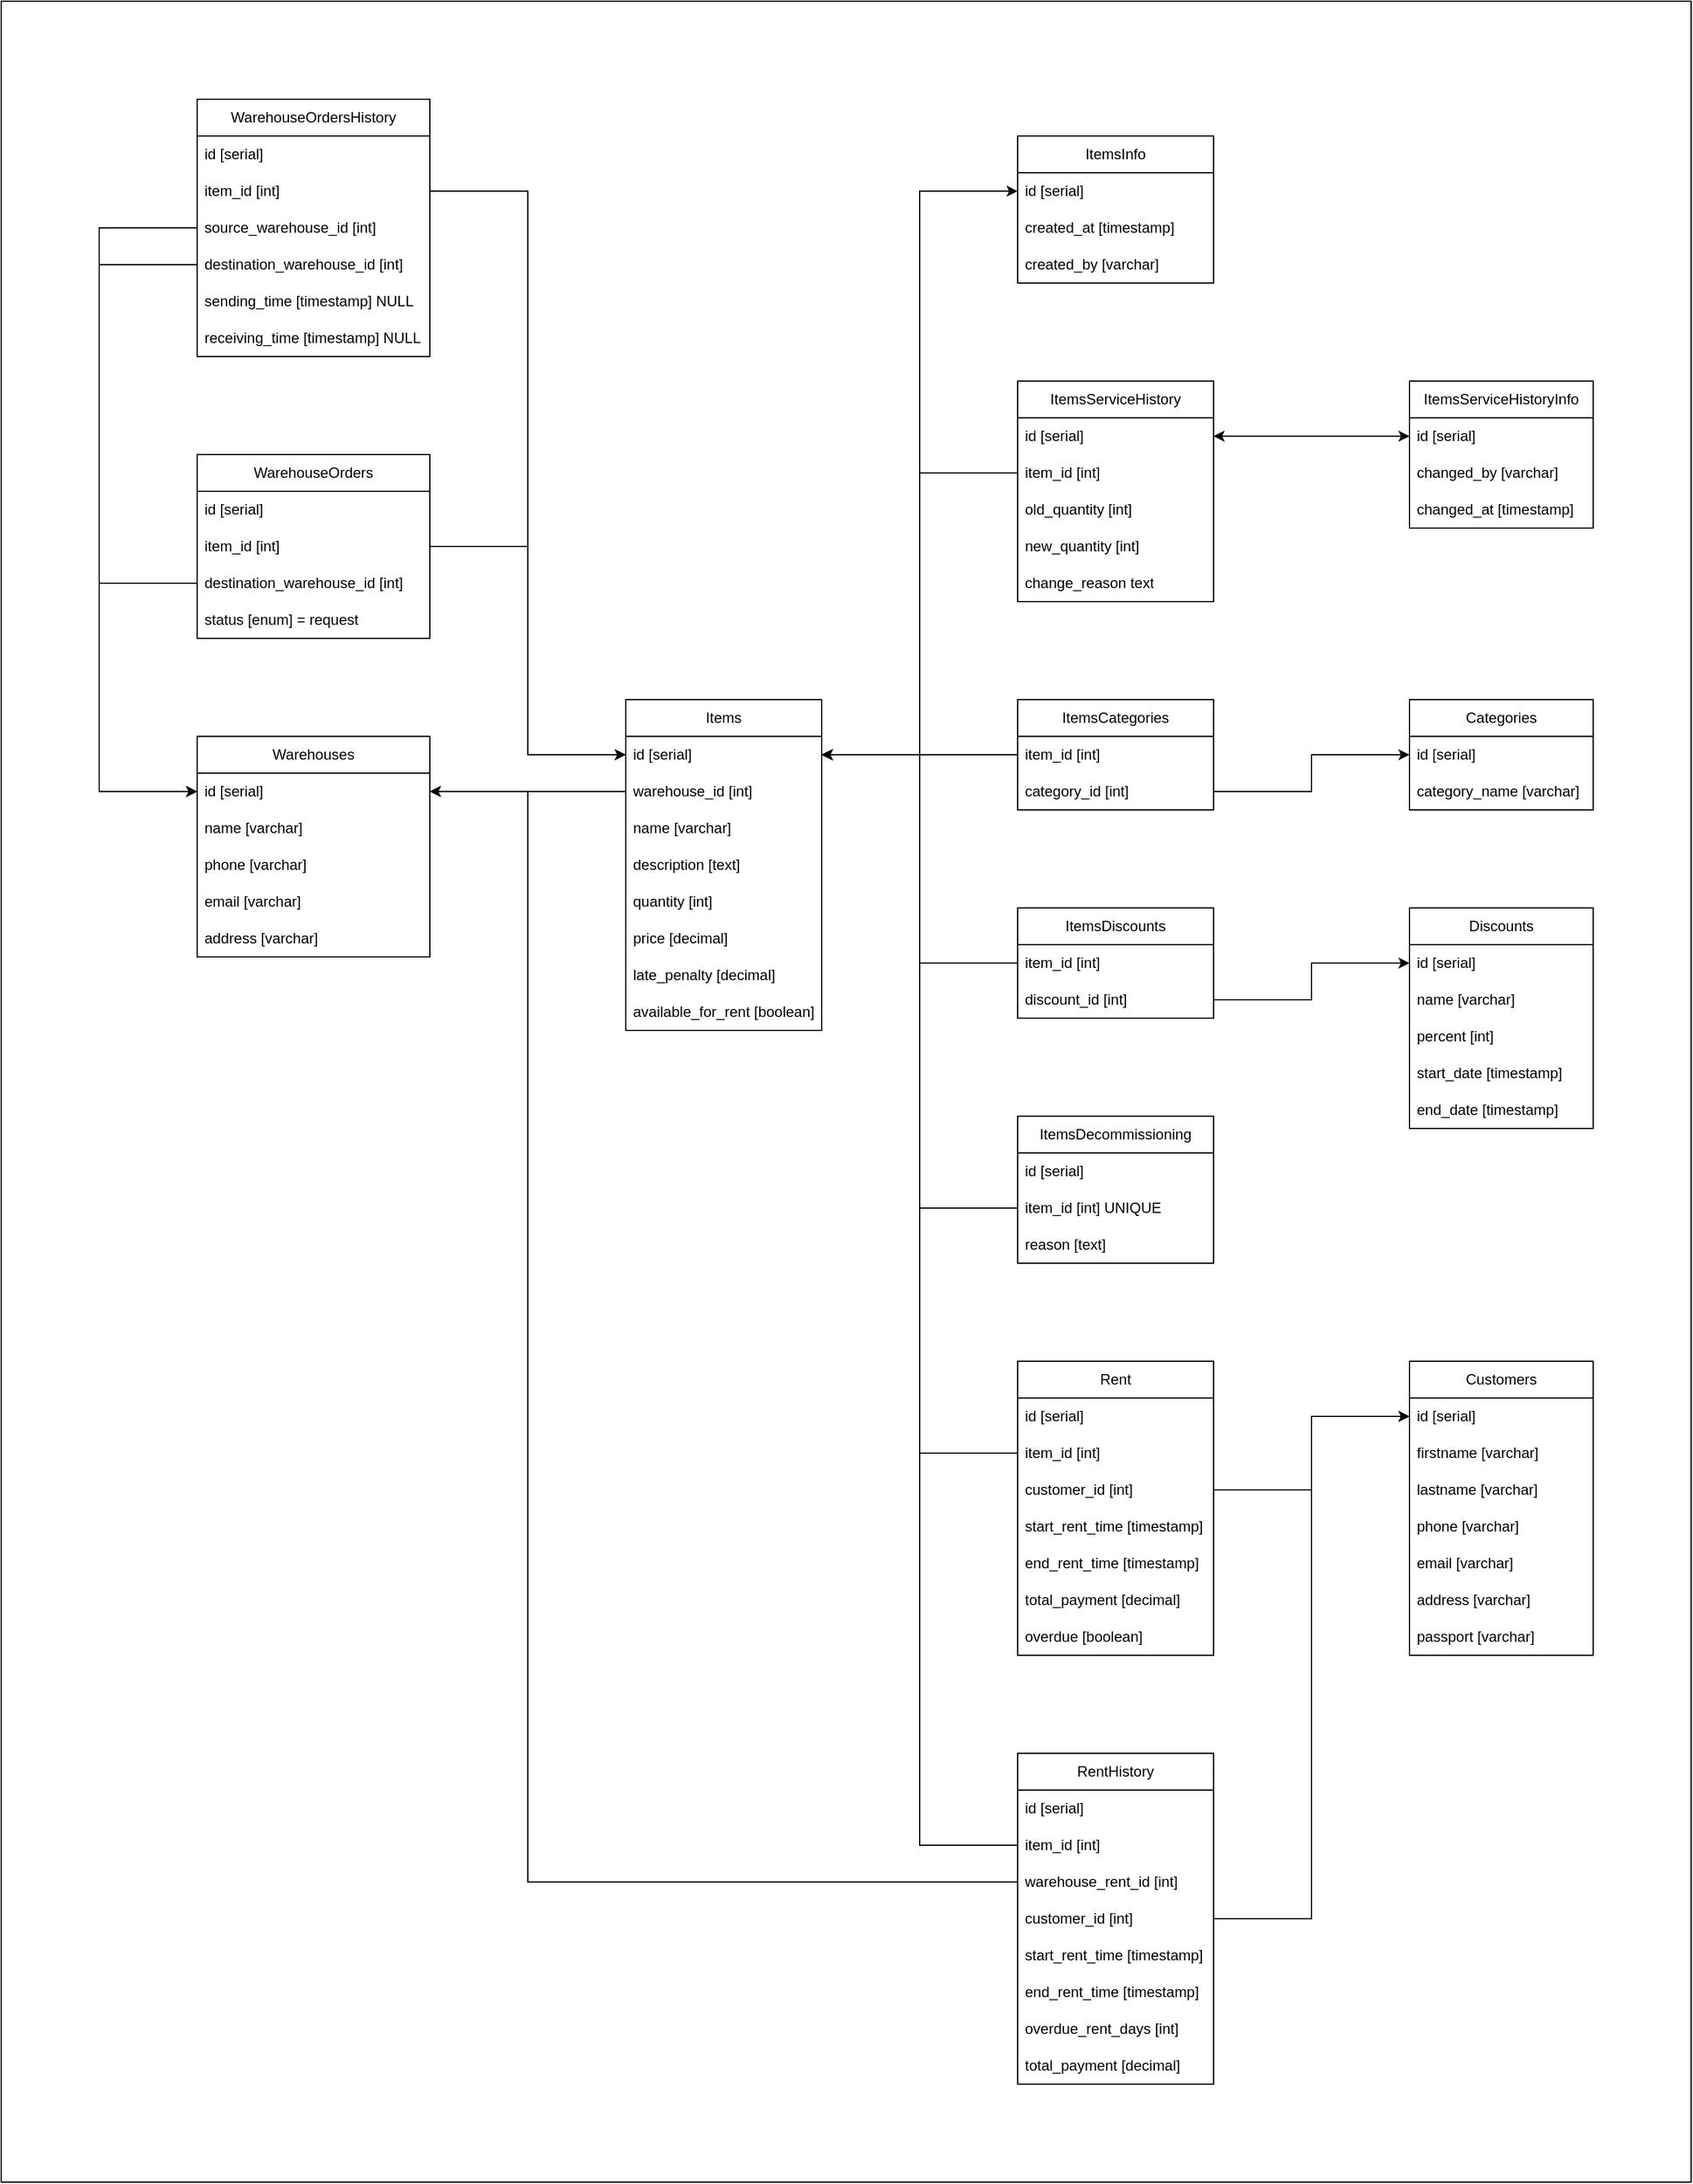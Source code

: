 <mxfile version="24.7.17">
  <diagram name="Страница — 1" id="4j5skGVOsrsPlxVMQiAT">
    <mxGraphModel dx="1783" dy="2851" grid="1" gridSize="10" guides="1" tooltips="1" connect="1" arrows="1" fold="1" page="1" pageScale="1" pageWidth="827" pageHeight="1169" math="0" shadow="0">
      <root>
        <mxCell id="0" />
        <mxCell id="1" parent="0" />
        <mxCell id="xTbCGkDFSXypvoG6kdAG-1" value="" style="rounded=0;whiteSpace=wrap;html=1;fillColor=default;" vertex="1" parent="1">
          <mxGeometry x="-380" y="-1880" width="1380" height="1780" as="geometry" />
        </mxCell>
        <mxCell id="xTbCGkDFSXypvoG6kdAG-2" value="Warehouses" style="swimlane;fontStyle=0;childLayout=stackLayout;horizontal=1;startSize=30;horizontalStack=0;resizeParent=1;resizeParentMax=0;resizeLast=0;collapsible=1;marginBottom=0;whiteSpace=wrap;html=1;" vertex="1" parent="1">
          <mxGeometry x="-220" y="-1280" width="190" height="180" as="geometry" />
        </mxCell>
        <mxCell id="xTbCGkDFSXypvoG6kdAG-3" value="id [serial]" style="text;strokeColor=none;fillColor=none;align=left;verticalAlign=middle;spacingLeft=4;spacingRight=4;overflow=hidden;points=[[0,0.5],[1,0.5]];portConstraint=eastwest;rotatable=0;whiteSpace=wrap;html=1;" vertex="1" parent="xTbCGkDFSXypvoG6kdAG-2">
          <mxGeometry y="30" width="190" height="30" as="geometry" />
        </mxCell>
        <mxCell id="xTbCGkDFSXypvoG6kdAG-4" value="name [varchar]" style="text;strokeColor=none;fillColor=none;align=left;verticalAlign=middle;spacingLeft=4;spacingRight=4;overflow=hidden;points=[[0,0.5],[1,0.5]];portConstraint=eastwest;rotatable=0;whiteSpace=wrap;html=1;" vertex="1" parent="xTbCGkDFSXypvoG6kdAG-2">
          <mxGeometry y="60" width="190" height="30" as="geometry" />
        </mxCell>
        <mxCell id="xTbCGkDFSXypvoG6kdAG-5" value="phone [varchar]" style="text;strokeColor=none;fillColor=none;align=left;verticalAlign=middle;spacingLeft=4;spacingRight=4;overflow=hidden;points=[[0,0.5],[1,0.5]];portConstraint=eastwest;rotatable=0;whiteSpace=wrap;html=1;" vertex="1" parent="xTbCGkDFSXypvoG6kdAG-2">
          <mxGeometry y="90" width="190" height="30" as="geometry" />
        </mxCell>
        <mxCell id="xTbCGkDFSXypvoG6kdAG-6" value="email [varchar]" style="text;strokeColor=none;fillColor=none;align=left;verticalAlign=middle;spacingLeft=4;spacingRight=4;overflow=hidden;points=[[0,0.5],[1,0.5]];portConstraint=eastwest;rotatable=0;whiteSpace=wrap;html=1;" vertex="1" parent="xTbCGkDFSXypvoG6kdAG-2">
          <mxGeometry y="120" width="190" height="30" as="geometry" />
        </mxCell>
        <mxCell id="xTbCGkDFSXypvoG6kdAG-7" value="address [varchar]" style="text;strokeColor=none;fillColor=none;align=left;verticalAlign=middle;spacingLeft=4;spacingRight=4;overflow=hidden;points=[[0,0.5],[1,0.5]];portConstraint=eastwest;rotatable=0;whiteSpace=wrap;html=1;" vertex="1" parent="xTbCGkDFSXypvoG6kdAG-2">
          <mxGeometry y="150" width="190" height="30" as="geometry" />
        </mxCell>
        <mxCell id="xTbCGkDFSXypvoG6kdAG-8" value="Items" style="swimlane;fontStyle=0;childLayout=stackLayout;horizontal=1;startSize=30;horizontalStack=0;resizeParent=1;resizeParentMax=0;resizeLast=0;collapsible=1;marginBottom=0;whiteSpace=wrap;html=1;" vertex="1" parent="1">
          <mxGeometry x="130" y="-1310" width="160" height="270" as="geometry" />
        </mxCell>
        <mxCell id="xTbCGkDFSXypvoG6kdAG-9" value="id [serial]" style="text;strokeColor=none;fillColor=none;align=left;verticalAlign=middle;spacingLeft=4;spacingRight=4;overflow=hidden;points=[[0,0.5],[1,0.5]];portConstraint=eastwest;rotatable=0;whiteSpace=wrap;html=1;" vertex="1" parent="xTbCGkDFSXypvoG6kdAG-8">
          <mxGeometry y="30" width="160" height="30" as="geometry" />
        </mxCell>
        <mxCell id="xTbCGkDFSXypvoG6kdAG-10" value="warehouse_id [int]" style="text;strokeColor=none;fillColor=none;align=left;verticalAlign=middle;spacingLeft=4;spacingRight=4;overflow=hidden;points=[[0,0.5],[1,0.5]];portConstraint=eastwest;rotatable=0;whiteSpace=wrap;html=1;" vertex="1" parent="xTbCGkDFSXypvoG6kdAG-8">
          <mxGeometry y="60" width="160" height="30" as="geometry" />
        </mxCell>
        <mxCell id="xTbCGkDFSXypvoG6kdAG-11" value="name [varchar]" style="text;strokeColor=none;fillColor=none;align=left;verticalAlign=middle;spacingLeft=4;spacingRight=4;overflow=hidden;points=[[0,0.5],[1,0.5]];portConstraint=eastwest;rotatable=0;whiteSpace=wrap;html=1;" vertex="1" parent="xTbCGkDFSXypvoG6kdAG-8">
          <mxGeometry y="90" width="160" height="30" as="geometry" />
        </mxCell>
        <mxCell id="xTbCGkDFSXypvoG6kdAG-12" value="description [text]" style="text;strokeColor=none;fillColor=none;align=left;verticalAlign=middle;spacingLeft=4;spacingRight=4;overflow=hidden;points=[[0,0.5],[1,0.5]];portConstraint=eastwest;rotatable=0;whiteSpace=wrap;html=1;" vertex="1" parent="xTbCGkDFSXypvoG6kdAG-8">
          <mxGeometry y="120" width="160" height="30" as="geometry" />
        </mxCell>
        <mxCell id="xTbCGkDFSXypvoG6kdAG-13" value="quantity [int]" style="text;strokeColor=none;fillColor=none;align=left;verticalAlign=middle;spacingLeft=4;spacingRight=4;overflow=hidden;points=[[0,0.5],[1,0.5]];portConstraint=eastwest;rotatable=0;whiteSpace=wrap;html=1;" vertex="1" parent="xTbCGkDFSXypvoG6kdAG-8">
          <mxGeometry y="150" width="160" height="30" as="geometry" />
        </mxCell>
        <mxCell id="xTbCGkDFSXypvoG6kdAG-14" value="price [decimal]" style="text;strokeColor=none;fillColor=none;align=left;verticalAlign=middle;spacingLeft=4;spacingRight=4;overflow=hidden;points=[[0,0.5],[1,0.5]];portConstraint=eastwest;rotatable=0;whiteSpace=wrap;html=1;" vertex="1" parent="xTbCGkDFSXypvoG6kdAG-8">
          <mxGeometry y="180" width="160" height="30" as="geometry" />
        </mxCell>
        <mxCell id="xTbCGkDFSXypvoG6kdAG-15" value="late_penalty [decimal]" style="text;strokeColor=none;fillColor=none;align=left;verticalAlign=middle;spacingLeft=4;spacingRight=4;overflow=hidden;points=[[0,0.5],[1,0.5]];portConstraint=eastwest;rotatable=0;whiteSpace=wrap;html=1;" vertex="1" parent="xTbCGkDFSXypvoG6kdAG-8">
          <mxGeometry y="210" width="160" height="30" as="geometry" />
        </mxCell>
        <mxCell id="xTbCGkDFSXypvoG6kdAG-16" value="available_for_rent [boolean]" style="text;strokeColor=none;fillColor=none;align=left;verticalAlign=middle;spacingLeft=4;spacingRight=4;overflow=hidden;points=[[0,0.5],[1,0.5]];portConstraint=eastwest;rotatable=0;whiteSpace=wrap;html=1;" vertex="1" parent="xTbCGkDFSXypvoG6kdAG-8">
          <mxGeometry y="240" width="160" height="30" as="geometry" />
        </mxCell>
        <mxCell id="xTbCGkDFSXypvoG6kdAG-17" value="" style="endArrow=classic;html=1;rounded=0;exitX=0;exitY=0.5;exitDx=0;exitDy=0;entryX=1;entryY=0.5;entryDx=0;entryDy=0;" edge="1" parent="1" source="xTbCGkDFSXypvoG6kdAG-10" target="xTbCGkDFSXypvoG6kdAG-3">
          <mxGeometry width="50" height="50" relative="1" as="geometry">
            <mxPoint y="-1210" as="sourcePoint" />
            <mxPoint x="50" y="-1260" as="targetPoint" />
          </mxGeometry>
        </mxCell>
        <mxCell id="xTbCGkDFSXypvoG6kdAG-18" value="WarehouseOrders" style="swimlane;fontStyle=0;childLayout=stackLayout;horizontal=1;startSize=30;horizontalStack=0;resizeParent=1;resizeParentMax=0;resizeLast=0;collapsible=1;marginBottom=0;whiteSpace=wrap;html=1;" vertex="1" parent="1">
          <mxGeometry x="-220" y="-1510" width="190" height="150" as="geometry" />
        </mxCell>
        <mxCell id="xTbCGkDFSXypvoG6kdAG-19" value="id [serial]" style="text;strokeColor=none;fillColor=none;align=left;verticalAlign=middle;spacingLeft=4;spacingRight=4;overflow=hidden;points=[[0,0.5],[1,0.5]];portConstraint=eastwest;rotatable=0;whiteSpace=wrap;html=1;" vertex="1" parent="xTbCGkDFSXypvoG6kdAG-18">
          <mxGeometry y="30" width="190" height="30" as="geometry" />
        </mxCell>
        <mxCell id="xTbCGkDFSXypvoG6kdAG-20" value="item_id [int]" style="text;strokeColor=none;fillColor=none;align=left;verticalAlign=middle;spacingLeft=4;spacingRight=4;overflow=hidden;points=[[0,0.5],[1,0.5]];portConstraint=eastwest;rotatable=0;whiteSpace=wrap;html=1;" vertex="1" parent="xTbCGkDFSXypvoG6kdAG-18">
          <mxGeometry y="60" width="190" height="30" as="geometry" />
        </mxCell>
        <mxCell id="xTbCGkDFSXypvoG6kdAG-21" value="destination_warehouse_id [int]" style="text;strokeColor=none;fillColor=none;align=left;verticalAlign=middle;spacingLeft=4;spacingRight=4;overflow=hidden;points=[[0,0.5],[1,0.5]];portConstraint=eastwest;rotatable=0;whiteSpace=wrap;html=1;" vertex="1" parent="xTbCGkDFSXypvoG6kdAG-18">
          <mxGeometry y="90" width="190" height="30" as="geometry" />
        </mxCell>
        <mxCell id="xTbCGkDFSXypvoG6kdAG-22" value="status [enum] = request" style="text;strokeColor=none;fillColor=none;align=left;verticalAlign=middle;spacingLeft=4;spacingRight=4;overflow=hidden;points=[[0,0.5],[1,0.5]];portConstraint=eastwest;rotatable=0;whiteSpace=wrap;html=1;" vertex="1" parent="xTbCGkDFSXypvoG6kdAG-18">
          <mxGeometry y="120" width="190" height="30" as="geometry" />
        </mxCell>
        <mxCell id="xTbCGkDFSXypvoG6kdAG-23" value="WarehouseOrdersHistory" style="swimlane;fontStyle=0;childLayout=stackLayout;horizontal=1;startSize=30;horizontalStack=0;resizeParent=1;resizeParentMax=0;resizeLast=0;collapsible=1;marginBottom=0;whiteSpace=wrap;html=1;" vertex="1" parent="1">
          <mxGeometry x="-220" y="-1800" width="190" height="210" as="geometry" />
        </mxCell>
        <mxCell id="xTbCGkDFSXypvoG6kdAG-24" value="id [serial]" style="text;strokeColor=none;fillColor=none;align=left;verticalAlign=middle;spacingLeft=4;spacingRight=4;overflow=hidden;points=[[0,0.5],[1,0.5]];portConstraint=eastwest;rotatable=0;whiteSpace=wrap;html=1;" vertex="1" parent="xTbCGkDFSXypvoG6kdAG-23">
          <mxGeometry y="30" width="190" height="30" as="geometry" />
        </mxCell>
        <mxCell id="xTbCGkDFSXypvoG6kdAG-25" value="item_id [int]" style="text;strokeColor=none;fillColor=none;align=left;verticalAlign=middle;spacingLeft=4;spacingRight=4;overflow=hidden;points=[[0,0.5],[1,0.5]];portConstraint=eastwest;rotatable=0;whiteSpace=wrap;html=1;" vertex="1" parent="xTbCGkDFSXypvoG6kdAG-23">
          <mxGeometry y="60" width="190" height="30" as="geometry" />
        </mxCell>
        <mxCell id="xTbCGkDFSXypvoG6kdAG-26" value="source_warehouse_id [int]" style="text;strokeColor=none;fillColor=none;align=left;verticalAlign=middle;spacingLeft=4;spacingRight=4;overflow=hidden;points=[[0,0.5],[1,0.5]];portConstraint=eastwest;rotatable=0;whiteSpace=wrap;html=1;" vertex="1" parent="xTbCGkDFSXypvoG6kdAG-23">
          <mxGeometry y="90" width="190" height="30" as="geometry" />
        </mxCell>
        <mxCell id="xTbCGkDFSXypvoG6kdAG-27" value="destination_warehouse_id [int]" style="text;strokeColor=none;fillColor=none;align=left;verticalAlign=middle;spacingLeft=4;spacingRight=4;overflow=hidden;points=[[0,0.5],[1,0.5]];portConstraint=eastwest;rotatable=0;whiteSpace=wrap;html=1;" vertex="1" parent="xTbCGkDFSXypvoG6kdAG-23">
          <mxGeometry y="120" width="190" height="30" as="geometry" />
        </mxCell>
        <mxCell id="xTbCGkDFSXypvoG6kdAG-28" value="sending_time [timestamp] NULL" style="text;strokeColor=none;fillColor=none;align=left;verticalAlign=middle;spacingLeft=4;spacingRight=4;overflow=hidden;points=[[0,0.5],[1,0.5]];portConstraint=eastwest;rotatable=0;whiteSpace=wrap;html=1;" vertex="1" parent="xTbCGkDFSXypvoG6kdAG-23">
          <mxGeometry y="150" width="190" height="30" as="geometry" />
        </mxCell>
        <mxCell id="xTbCGkDFSXypvoG6kdAG-29" value="receiving_time [timestamp] NULL" style="text;strokeColor=none;fillColor=none;align=left;verticalAlign=middle;spacingLeft=4;spacingRight=4;overflow=hidden;points=[[0,0.5],[1,0.5]];portConstraint=eastwest;rotatable=0;whiteSpace=wrap;html=1;" vertex="1" parent="xTbCGkDFSXypvoG6kdAG-23">
          <mxGeometry y="180" width="190" height="30" as="geometry" />
        </mxCell>
        <mxCell id="xTbCGkDFSXypvoG6kdAG-30" value="" style="endArrow=classic;html=1;rounded=0;exitX=0;exitY=0.5;exitDx=0;exitDy=0;entryX=0;entryY=0.5;entryDx=0;entryDy=0;" edge="1" parent="1" source="xTbCGkDFSXypvoG6kdAG-21" target="xTbCGkDFSXypvoG6kdAG-3">
          <mxGeometry width="50" height="50" relative="1" as="geometry">
            <mxPoint x="-330" y="-1350" as="sourcePoint" />
            <mxPoint x="-280" y="-1400" as="targetPoint" />
            <Array as="points">
              <mxPoint x="-300" y="-1405" />
              <mxPoint x="-300" y="-1235" />
            </Array>
          </mxGeometry>
        </mxCell>
        <mxCell id="xTbCGkDFSXypvoG6kdAG-31" value="" style="endArrow=classic;html=1;rounded=0;exitX=0;exitY=0.5;exitDx=0;exitDy=0;entryX=0;entryY=0.5;entryDx=0;entryDy=0;" edge="1" parent="1" source="xTbCGkDFSXypvoG6kdAG-26" target="xTbCGkDFSXypvoG6kdAG-3">
          <mxGeometry width="50" height="50" relative="1" as="geometry">
            <mxPoint x="-390" y="-1550" as="sourcePoint" />
            <mxPoint x="-340" y="-1600" as="targetPoint" />
            <Array as="points">
              <mxPoint x="-300" y="-1695" />
              <mxPoint x="-300" y="-1235" />
            </Array>
          </mxGeometry>
        </mxCell>
        <mxCell id="xTbCGkDFSXypvoG6kdAG-32" value="" style="endArrow=classic;html=1;rounded=0;exitX=0;exitY=0.5;exitDx=0;exitDy=0;entryX=0;entryY=0.5;entryDx=0;entryDy=0;" edge="1" parent="1" source="xTbCGkDFSXypvoG6kdAG-27" target="xTbCGkDFSXypvoG6kdAG-3">
          <mxGeometry width="50" height="50" relative="1" as="geometry">
            <mxPoint x="-350" y="-1510" as="sourcePoint" />
            <mxPoint x="-300" y="-1560" as="targetPoint" />
            <Array as="points">
              <mxPoint x="-300" y="-1665" />
              <mxPoint x="-300" y="-1235" />
            </Array>
          </mxGeometry>
        </mxCell>
        <mxCell id="xTbCGkDFSXypvoG6kdAG-33" value="" style="endArrow=classic;html=1;rounded=0;exitX=1;exitY=0.5;exitDx=0;exitDy=0;entryX=0;entryY=0.5;entryDx=0;entryDy=0;" edge="1" parent="1" source="xTbCGkDFSXypvoG6kdAG-20" target="xTbCGkDFSXypvoG6kdAG-9">
          <mxGeometry width="50" height="50" relative="1" as="geometry">
            <mxPoint x="50" y="-1430" as="sourcePoint" />
            <mxPoint x="100" y="-1480" as="targetPoint" />
            <Array as="points">
              <mxPoint x="50" y="-1435" />
              <mxPoint x="50" y="-1265" />
            </Array>
          </mxGeometry>
        </mxCell>
        <mxCell id="xTbCGkDFSXypvoG6kdAG-34" value="" style="endArrow=classic;html=1;rounded=0;entryX=0;entryY=0.5;entryDx=0;entryDy=0;exitX=1;exitY=0.5;exitDx=0;exitDy=0;" edge="1" parent="1" source="xTbCGkDFSXypvoG6kdAG-25" target="xTbCGkDFSXypvoG6kdAG-9">
          <mxGeometry width="50" height="50" relative="1" as="geometry">
            <mxPoint x="50" y="-1650" as="sourcePoint" />
            <mxPoint x="100" y="-1700" as="targetPoint" />
            <Array as="points">
              <mxPoint x="50" y="-1725" />
              <mxPoint x="50" y="-1265" />
            </Array>
          </mxGeometry>
        </mxCell>
        <mxCell id="xTbCGkDFSXypvoG6kdAG-35" value="ItemsInfo" style="swimlane;fontStyle=0;childLayout=stackLayout;horizontal=1;startSize=30;horizontalStack=0;resizeParent=1;resizeParentMax=0;resizeLast=0;collapsible=1;marginBottom=0;whiteSpace=wrap;html=1;" vertex="1" parent="1">
          <mxGeometry x="450" y="-1770" width="160" height="120" as="geometry" />
        </mxCell>
        <mxCell id="xTbCGkDFSXypvoG6kdAG-36" value="id [serial]" style="text;strokeColor=none;fillColor=none;align=left;verticalAlign=middle;spacingLeft=4;spacingRight=4;overflow=hidden;points=[[0,0.5],[1,0.5]];portConstraint=eastwest;rotatable=0;whiteSpace=wrap;html=1;" vertex="1" parent="xTbCGkDFSXypvoG6kdAG-35">
          <mxGeometry y="30" width="160" height="30" as="geometry" />
        </mxCell>
        <mxCell id="xTbCGkDFSXypvoG6kdAG-37" value="created_at [timestamp]" style="text;strokeColor=none;fillColor=none;align=left;verticalAlign=middle;spacingLeft=4;spacingRight=4;overflow=hidden;points=[[0,0.5],[1,0.5]];portConstraint=eastwest;rotatable=0;whiteSpace=wrap;html=1;" vertex="1" parent="xTbCGkDFSXypvoG6kdAG-35">
          <mxGeometry y="60" width="160" height="30" as="geometry" />
        </mxCell>
        <mxCell id="xTbCGkDFSXypvoG6kdAG-38" value="created_by [varchar]" style="text;strokeColor=none;fillColor=none;align=left;verticalAlign=middle;spacingLeft=4;spacingRight=4;overflow=hidden;points=[[0,0.5],[1,0.5]];portConstraint=eastwest;rotatable=0;whiteSpace=wrap;html=1;" vertex="1" parent="xTbCGkDFSXypvoG6kdAG-35">
          <mxGeometry y="90" width="160" height="30" as="geometry" />
        </mxCell>
        <mxCell id="xTbCGkDFSXypvoG6kdAG-39" value="" style="endArrow=classic;startArrow=classic;html=1;rounded=0;exitX=1;exitY=0.5;exitDx=0;exitDy=0;entryX=0;entryY=0.5;entryDx=0;entryDy=0;" edge="1" parent="1" source="xTbCGkDFSXypvoG6kdAG-9" target="xTbCGkDFSXypvoG6kdAG-36">
          <mxGeometry width="50" height="50" relative="1" as="geometry">
            <mxPoint x="300" y="-1410" as="sourcePoint" />
            <mxPoint x="350" y="-1670" as="targetPoint" />
            <Array as="points">
              <mxPoint x="370" y="-1265" />
              <mxPoint x="370" y="-1725" />
            </Array>
          </mxGeometry>
        </mxCell>
        <mxCell id="xTbCGkDFSXypvoG6kdAG-40" value="ItemsServiceHistory" style="swimlane;fontStyle=0;childLayout=stackLayout;horizontal=1;startSize=30;horizontalStack=0;resizeParent=1;resizeParentMax=0;resizeLast=0;collapsible=1;marginBottom=0;whiteSpace=wrap;html=1;" vertex="1" parent="1">
          <mxGeometry x="450" y="-1570" width="160" height="180" as="geometry" />
        </mxCell>
        <mxCell id="xTbCGkDFSXypvoG6kdAG-41" value="id [serial]" style="text;strokeColor=none;fillColor=none;align=left;verticalAlign=middle;spacingLeft=4;spacingRight=4;overflow=hidden;points=[[0,0.5],[1,0.5]];portConstraint=eastwest;rotatable=0;whiteSpace=wrap;html=1;" vertex="1" parent="xTbCGkDFSXypvoG6kdAG-40">
          <mxGeometry y="30" width="160" height="30" as="geometry" />
        </mxCell>
        <mxCell id="xTbCGkDFSXypvoG6kdAG-42" value="item_id [int]" style="text;strokeColor=none;fillColor=none;align=left;verticalAlign=middle;spacingLeft=4;spacingRight=4;overflow=hidden;points=[[0,0.5],[1,0.5]];portConstraint=eastwest;rotatable=0;whiteSpace=wrap;html=1;" vertex="1" parent="xTbCGkDFSXypvoG6kdAG-40">
          <mxGeometry y="60" width="160" height="30" as="geometry" />
        </mxCell>
        <mxCell id="xTbCGkDFSXypvoG6kdAG-43" value="old_quantity [int]" style="text;strokeColor=none;fillColor=none;align=left;verticalAlign=middle;spacingLeft=4;spacingRight=4;overflow=hidden;points=[[0,0.5],[1,0.5]];portConstraint=eastwest;rotatable=0;whiteSpace=wrap;html=1;" vertex="1" parent="xTbCGkDFSXypvoG6kdAG-40">
          <mxGeometry y="90" width="160" height="30" as="geometry" />
        </mxCell>
        <mxCell id="xTbCGkDFSXypvoG6kdAG-44" value="new&lt;span style=&quot;background-color: initial;&quot;&gt;_quantity [int]&lt;/span&gt;" style="text;strokeColor=none;fillColor=none;align=left;verticalAlign=middle;spacingLeft=4;spacingRight=4;overflow=hidden;points=[[0,0.5],[1,0.5]];portConstraint=eastwest;rotatable=0;whiteSpace=wrap;html=1;" vertex="1" parent="xTbCGkDFSXypvoG6kdAG-40">
          <mxGeometry y="120" width="160" height="30" as="geometry" />
        </mxCell>
        <mxCell id="xTbCGkDFSXypvoG6kdAG-45" value="change_reason text" style="text;strokeColor=none;fillColor=none;align=left;verticalAlign=middle;spacingLeft=4;spacingRight=4;overflow=hidden;points=[[0,0.5],[1,0.5]];portConstraint=eastwest;rotatable=0;whiteSpace=wrap;html=1;" vertex="1" parent="xTbCGkDFSXypvoG6kdAG-40">
          <mxGeometry y="150" width="160" height="30" as="geometry" />
        </mxCell>
        <mxCell id="xTbCGkDFSXypvoG6kdAG-48" value="" style="endArrow=classic;html=1;rounded=0;exitX=0;exitY=0.5;exitDx=0;exitDy=0;entryX=1;entryY=0.5;entryDx=0;entryDy=0;" edge="1" parent="1" source="xTbCGkDFSXypvoG6kdAG-42" target="xTbCGkDFSXypvoG6kdAG-9">
          <mxGeometry width="50" height="50" relative="1" as="geometry">
            <mxPoint x="260" y="-1460" as="sourcePoint" />
            <mxPoint x="310" y="-1510" as="targetPoint" />
            <Array as="points">
              <mxPoint x="370" y="-1495" />
              <mxPoint x="370" y="-1265" />
            </Array>
          </mxGeometry>
        </mxCell>
        <mxCell id="xTbCGkDFSXypvoG6kdAG-49" value="ItemsCategories" style="swimlane;fontStyle=0;childLayout=stackLayout;horizontal=1;startSize=30;horizontalStack=0;resizeParent=1;resizeParentMax=0;resizeLast=0;collapsible=1;marginBottom=0;whiteSpace=wrap;html=1;" vertex="1" parent="1">
          <mxGeometry x="450" y="-1310" width="160" height="90" as="geometry" />
        </mxCell>
        <mxCell id="xTbCGkDFSXypvoG6kdAG-50" value="item_id [int]" style="text;strokeColor=none;fillColor=none;align=left;verticalAlign=middle;spacingLeft=4;spacingRight=4;overflow=hidden;points=[[0,0.5],[1,0.5]];portConstraint=eastwest;rotatable=0;whiteSpace=wrap;html=1;" vertex="1" parent="xTbCGkDFSXypvoG6kdAG-49">
          <mxGeometry y="30" width="160" height="30" as="geometry" />
        </mxCell>
        <mxCell id="xTbCGkDFSXypvoG6kdAG-51" value="category_id [int]" style="text;strokeColor=none;fillColor=none;align=left;verticalAlign=middle;spacingLeft=4;spacingRight=4;overflow=hidden;points=[[0,0.5],[1,0.5]];portConstraint=eastwest;rotatable=0;whiteSpace=wrap;html=1;" vertex="1" parent="xTbCGkDFSXypvoG6kdAG-49">
          <mxGeometry y="60" width="160" height="30" as="geometry" />
        </mxCell>
        <mxCell id="xTbCGkDFSXypvoG6kdAG-52" value="Categories" style="swimlane;fontStyle=0;childLayout=stackLayout;horizontal=1;startSize=30;horizontalStack=0;resizeParent=1;resizeParentMax=0;resizeLast=0;collapsible=1;marginBottom=0;whiteSpace=wrap;html=1;" vertex="1" parent="1">
          <mxGeometry x="770" y="-1310" width="150" height="90" as="geometry" />
        </mxCell>
        <mxCell id="xTbCGkDFSXypvoG6kdAG-53" value="id [serial]" style="text;strokeColor=none;fillColor=none;align=left;verticalAlign=middle;spacingLeft=4;spacingRight=4;overflow=hidden;points=[[0,0.5],[1,0.5]];portConstraint=eastwest;rotatable=0;whiteSpace=wrap;html=1;" vertex="1" parent="xTbCGkDFSXypvoG6kdAG-52">
          <mxGeometry y="30" width="150" height="30" as="geometry" />
        </mxCell>
        <mxCell id="xTbCGkDFSXypvoG6kdAG-54" value="category_name [varchar]" style="text;strokeColor=none;fillColor=none;align=left;verticalAlign=middle;spacingLeft=4;spacingRight=4;overflow=hidden;points=[[0,0.5],[1,0.5]];portConstraint=eastwest;rotatable=0;whiteSpace=wrap;html=1;" vertex="1" parent="xTbCGkDFSXypvoG6kdAG-52">
          <mxGeometry y="60" width="150" height="30" as="geometry" />
        </mxCell>
        <mxCell id="xTbCGkDFSXypvoG6kdAG-55" value="" style="endArrow=classic;html=1;rounded=0;entryX=1;entryY=0.5;entryDx=0;entryDy=0;exitX=0;exitY=0.5;exitDx=0;exitDy=0;" edge="1" parent="1" source="xTbCGkDFSXypvoG6kdAG-50" target="xTbCGkDFSXypvoG6kdAG-9">
          <mxGeometry width="50" height="50" relative="1" as="geometry">
            <mxPoint x="340" y="-1170" as="sourcePoint" />
            <mxPoint x="390" y="-1220" as="targetPoint" />
          </mxGeometry>
        </mxCell>
        <mxCell id="xTbCGkDFSXypvoG6kdAG-56" value="" style="endArrow=classic;html=1;rounded=0;entryX=0;entryY=0.5;entryDx=0;entryDy=0;exitX=1;exitY=0.5;exitDx=0;exitDy=0;" edge="1" parent="1" source="xTbCGkDFSXypvoG6kdAG-51" target="xTbCGkDFSXypvoG6kdAG-53">
          <mxGeometry width="50" height="50" relative="1" as="geometry">
            <mxPoint x="650" y="-1220" as="sourcePoint" />
            <mxPoint x="700" y="-1270" as="targetPoint" />
            <Array as="points">
              <mxPoint x="690" y="-1235" />
              <mxPoint x="690" y="-1265" />
            </Array>
          </mxGeometry>
        </mxCell>
        <mxCell id="xTbCGkDFSXypvoG6kdAG-57" value="ItemsDiscounts" style="swimlane;fontStyle=0;childLayout=stackLayout;horizontal=1;startSize=30;horizontalStack=0;resizeParent=1;resizeParentMax=0;resizeLast=0;collapsible=1;marginBottom=0;whiteSpace=wrap;html=1;" vertex="1" parent="1">
          <mxGeometry x="450" y="-1140" width="160" height="90" as="geometry" />
        </mxCell>
        <mxCell id="xTbCGkDFSXypvoG6kdAG-58" value="item_id [int]" style="text;strokeColor=none;fillColor=none;align=left;verticalAlign=middle;spacingLeft=4;spacingRight=4;overflow=hidden;points=[[0,0.5],[1,0.5]];portConstraint=eastwest;rotatable=0;whiteSpace=wrap;html=1;" vertex="1" parent="xTbCGkDFSXypvoG6kdAG-57">
          <mxGeometry y="30" width="160" height="30" as="geometry" />
        </mxCell>
        <mxCell id="xTbCGkDFSXypvoG6kdAG-59" value="discount_id [int]" style="text;strokeColor=none;fillColor=none;align=left;verticalAlign=middle;spacingLeft=4;spacingRight=4;overflow=hidden;points=[[0,0.5],[1,0.5]];portConstraint=eastwest;rotatable=0;whiteSpace=wrap;html=1;" vertex="1" parent="xTbCGkDFSXypvoG6kdAG-57">
          <mxGeometry y="60" width="160" height="30" as="geometry" />
        </mxCell>
        <mxCell id="xTbCGkDFSXypvoG6kdAG-60" value="" style="endArrow=classic;html=1;rounded=0;entryX=1;entryY=0.5;entryDx=0;entryDy=0;exitX=0;exitY=0.5;exitDx=0;exitDy=0;" edge="1" parent="1" source="xTbCGkDFSXypvoG6kdAG-58" target="xTbCGkDFSXypvoG6kdAG-9">
          <mxGeometry width="50" height="50" relative="1" as="geometry">
            <mxPoint x="380" y="-1170" as="sourcePoint" />
            <mxPoint x="430" y="-1220" as="targetPoint" />
            <Array as="points">
              <mxPoint x="370" y="-1095" />
              <mxPoint x="370" y="-1265" />
            </Array>
          </mxGeometry>
        </mxCell>
        <mxCell id="xTbCGkDFSXypvoG6kdAG-61" value="Discounts" style="swimlane;fontStyle=0;childLayout=stackLayout;horizontal=1;startSize=30;horizontalStack=0;resizeParent=1;resizeParentMax=0;resizeLast=0;collapsible=1;marginBottom=0;whiteSpace=wrap;html=1;" vertex="1" parent="1">
          <mxGeometry x="770" y="-1140" width="150" height="180" as="geometry" />
        </mxCell>
        <mxCell id="xTbCGkDFSXypvoG6kdAG-62" value="id [serial]" style="text;strokeColor=none;fillColor=none;align=left;verticalAlign=middle;spacingLeft=4;spacingRight=4;overflow=hidden;points=[[0,0.5],[1,0.5]];portConstraint=eastwest;rotatable=0;whiteSpace=wrap;html=1;" vertex="1" parent="xTbCGkDFSXypvoG6kdAG-61">
          <mxGeometry y="30" width="150" height="30" as="geometry" />
        </mxCell>
        <mxCell id="xTbCGkDFSXypvoG6kdAG-63" value="name [varchar]" style="text;strokeColor=none;fillColor=none;align=left;verticalAlign=middle;spacingLeft=4;spacingRight=4;overflow=hidden;points=[[0,0.5],[1,0.5]];portConstraint=eastwest;rotatable=0;whiteSpace=wrap;html=1;" vertex="1" parent="xTbCGkDFSXypvoG6kdAG-61">
          <mxGeometry y="60" width="150" height="30" as="geometry" />
        </mxCell>
        <mxCell id="xTbCGkDFSXypvoG6kdAG-64" value="percent [int]" style="text;strokeColor=none;fillColor=none;align=left;verticalAlign=middle;spacingLeft=4;spacingRight=4;overflow=hidden;points=[[0,0.5],[1,0.5]];portConstraint=eastwest;rotatable=0;whiteSpace=wrap;html=1;" vertex="1" parent="xTbCGkDFSXypvoG6kdAG-61">
          <mxGeometry y="90" width="150" height="30" as="geometry" />
        </mxCell>
        <mxCell id="xTbCGkDFSXypvoG6kdAG-65" value="start_date [timestamp]" style="text;strokeColor=none;fillColor=none;align=left;verticalAlign=middle;spacingLeft=4;spacingRight=4;overflow=hidden;points=[[0,0.5],[1,0.5]];portConstraint=eastwest;rotatable=0;whiteSpace=wrap;html=1;" vertex="1" parent="xTbCGkDFSXypvoG6kdAG-61">
          <mxGeometry y="120" width="150" height="30" as="geometry" />
        </mxCell>
        <mxCell id="xTbCGkDFSXypvoG6kdAG-66" value="end_date [timestamp]" style="text;strokeColor=none;fillColor=none;align=left;verticalAlign=middle;spacingLeft=4;spacingRight=4;overflow=hidden;points=[[0,0.5],[1,0.5]];portConstraint=eastwest;rotatable=0;whiteSpace=wrap;html=1;" vertex="1" parent="xTbCGkDFSXypvoG6kdAG-61">
          <mxGeometry y="150" width="150" height="30" as="geometry" />
        </mxCell>
        <mxCell id="xTbCGkDFSXypvoG6kdAG-67" value="&lt;span style=&quot;white-space-collapse: preserve;&quot; data-src-align=&quot;0:23&quot; class=&quot;EzKURWReUAB5oZgtQNkl&quot;&gt;ItemsDecommissioning&lt;/span&gt;" style="swimlane;fontStyle=0;childLayout=stackLayout;horizontal=1;startSize=30;horizontalStack=0;resizeParent=1;resizeParentMax=0;resizeLast=0;collapsible=1;marginBottom=0;whiteSpace=wrap;html=1;" vertex="1" parent="1">
          <mxGeometry x="450" y="-970" width="160" height="120" as="geometry">
            <mxRectangle x="120" y="530" width="160" height="30" as="alternateBounds" />
          </mxGeometry>
        </mxCell>
        <mxCell id="xTbCGkDFSXypvoG6kdAG-68" value="id [serial]" style="text;strokeColor=none;fillColor=none;align=left;verticalAlign=middle;spacingLeft=4;spacingRight=4;overflow=hidden;points=[[0,0.5],[1,0.5]];portConstraint=eastwest;rotatable=0;whiteSpace=wrap;html=1;" vertex="1" parent="xTbCGkDFSXypvoG6kdAG-67">
          <mxGeometry y="30" width="160" height="30" as="geometry" />
        </mxCell>
        <mxCell id="xTbCGkDFSXypvoG6kdAG-69" value="item_id [int] UNIQUE" style="text;strokeColor=none;fillColor=none;align=left;verticalAlign=middle;spacingLeft=4;spacingRight=4;overflow=hidden;points=[[0,0.5],[1,0.5]];portConstraint=eastwest;rotatable=0;whiteSpace=wrap;html=1;" vertex="1" parent="xTbCGkDFSXypvoG6kdAG-67">
          <mxGeometry y="60" width="160" height="30" as="geometry" />
        </mxCell>
        <mxCell id="xTbCGkDFSXypvoG6kdAG-70" value="reason [text]" style="text;strokeColor=none;fillColor=none;align=left;verticalAlign=middle;spacingLeft=4;spacingRight=4;overflow=hidden;points=[[0,0.5],[1,0.5]];portConstraint=eastwest;rotatable=0;whiteSpace=wrap;html=1;" vertex="1" parent="xTbCGkDFSXypvoG6kdAG-67">
          <mxGeometry y="90" width="160" height="30" as="geometry" />
        </mxCell>
        <mxCell id="xTbCGkDFSXypvoG6kdAG-71" value="" style="endArrow=classic;html=1;rounded=0;exitX=1;exitY=0.5;exitDx=0;exitDy=0;entryX=0;entryY=0.5;entryDx=0;entryDy=0;" edge="1" parent="1" source="xTbCGkDFSXypvoG6kdAG-59" target="xTbCGkDFSXypvoG6kdAG-62">
          <mxGeometry width="50" height="50" relative="1" as="geometry">
            <mxPoint x="650" y="-1080" as="sourcePoint" />
            <mxPoint x="630" y="-1150" as="targetPoint" />
            <Array as="points">
              <mxPoint x="690" y="-1065" />
              <mxPoint x="690" y="-1095" />
            </Array>
          </mxGeometry>
        </mxCell>
        <mxCell id="xTbCGkDFSXypvoG6kdAG-72" value="" style="endArrow=classic;html=1;rounded=0;entryX=1;entryY=0.5;entryDx=0;entryDy=0;exitX=0;exitY=0.5;exitDx=0;exitDy=0;" edge="1" parent="1" source="xTbCGkDFSXypvoG6kdAG-69" target="xTbCGkDFSXypvoG6kdAG-9">
          <mxGeometry width="50" height="50" relative="1" as="geometry">
            <mxPoint x="370" y="-950" as="sourcePoint" />
            <mxPoint x="420" y="-1000" as="targetPoint" />
            <Array as="points">
              <mxPoint x="370" y="-895" />
              <mxPoint x="370" y="-1265" />
            </Array>
          </mxGeometry>
        </mxCell>
        <mxCell id="xTbCGkDFSXypvoG6kdAG-73" value="Rent" style="swimlane;fontStyle=0;childLayout=stackLayout;horizontal=1;startSize=30;horizontalStack=0;resizeParent=1;resizeParentMax=0;resizeLast=0;collapsible=1;marginBottom=0;whiteSpace=wrap;html=1;" vertex="1" parent="1">
          <mxGeometry x="450" y="-770" width="160" height="240" as="geometry" />
        </mxCell>
        <mxCell id="xTbCGkDFSXypvoG6kdAG-74" value="id [serial]" style="text;strokeColor=none;fillColor=none;align=left;verticalAlign=middle;spacingLeft=4;spacingRight=4;overflow=hidden;points=[[0,0.5],[1,0.5]];portConstraint=eastwest;rotatable=0;whiteSpace=wrap;html=1;" vertex="1" parent="xTbCGkDFSXypvoG6kdAG-73">
          <mxGeometry y="30" width="160" height="30" as="geometry" />
        </mxCell>
        <mxCell id="xTbCGkDFSXypvoG6kdAG-75" value="item_id [int]" style="text;strokeColor=none;fillColor=none;align=left;verticalAlign=middle;spacingLeft=4;spacingRight=4;overflow=hidden;points=[[0,0.5],[1,0.5]];portConstraint=eastwest;rotatable=0;whiteSpace=wrap;html=1;" vertex="1" parent="xTbCGkDFSXypvoG6kdAG-73">
          <mxGeometry y="60" width="160" height="30" as="geometry" />
        </mxCell>
        <mxCell id="xTbCGkDFSXypvoG6kdAG-76" value="customer_id [int]" style="text;strokeColor=none;fillColor=none;align=left;verticalAlign=middle;spacingLeft=4;spacingRight=4;overflow=hidden;points=[[0,0.5],[1,0.5]];portConstraint=eastwest;rotatable=0;whiteSpace=wrap;html=1;" vertex="1" parent="xTbCGkDFSXypvoG6kdAG-73">
          <mxGeometry y="90" width="160" height="30" as="geometry" />
        </mxCell>
        <mxCell id="xTbCGkDFSXypvoG6kdAG-77" value="start_rent_time [timestamp]" style="text;strokeColor=none;fillColor=none;align=left;verticalAlign=middle;spacingLeft=4;spacingRight=4;overflow=hidden;points=[[0,0.5],[1,0.5]];portConstraint=eastwest;rotatable=0;whiteSpace=wrap;html=1;" vertex="1" parent="xTbCGkDFSXypvoG6kdAG-73">
          <mxGeometry y="120" width="160" height="30" as="geometry" />
        </mxCell>
        <mxCell id="xTbCGkDFSXypvoG6kdAG-78" value="end_rent_time [timestamp]" style="text;strokeColor=none;fillColor=none;align=left;verticalAlign=middle;spacingLeft=4;spacingRight=4;overflow=hidden;points=[[0,0.5],[1,0.5]];portConstraint=eastwest;rotatable=0;whiteSpace=wrap;html=1;" vertex="1" parent="xTbCGkDFSXypvoG6kdAG-73">
          <mxGeometry y="150" width="160" height="30" as="geometry" />
        </mxCell>
        <mxCell id="xTbCGkDFSXypvoG6kdAG-79" value="total_payment [decimal]" style="text;strokeColor=none;fillColor=none;align=left;verticalAlign=middle;spacingLeft=4;spacingRight=4;overflow=hidden;points=[[0,0.5],[1,0.5]];portConstraint=eastwest;rotatable=0;whiteSpace=wrap;html=1;" vertex="1" parent="xTbCGkDFSXypvoG6kdAG-73">
          <mxGeometry y="180" width="160" height="30" as="geometry" />
        </mxCell>
        <mxCell id="xTbCGkDFSXypvoG6kdAG-80" value="overdue [boolean]" style="text;strokeColor=none;fillColor=none;align=left;verticalAlign=middle;spacingLeft=4;spacingRight=4;overflow=hidden;points=[[0,0.5],[1,0.5]];portConstraint=eastwest;rotatable=0;whiteSpace=wrap;html=1;" vertex="1" parent="xTbCGkDFSXypvoG6kdAG-73">
          <mxGeometry y="210" width="160" height="30" as="geometry" />
        </mxCell>
        <mxCell id="xTbCGkDFSXypvoG6kdAG-81" value="" style="endArrow=classic;html=1;rounded=0;entryX=1;entryY=0.5;entryDx=0;entryDy=0;exitX=0;exitY=0.5;exitDx=0;exitDy=0;" edge="1" parent="1" source="xTbCGkDFSXypvoG6kdAG-75" target="xTbCGkDFSXypvoG6kdAG-9">
          <mxGeometry width="50" height="50" relative="1" as="geometry">
            <mxPoint x="250" y="-860" as="sourcePoint" />
            <mxPoint x="300" y="-910" as="targetPoint" />
            <Array as="points">
              <mxPoint x="370" y="-695" />
              <mxPoint x="370" y="-1265" />
            </Array>
          </mxGeometry>
        </mxCell>
        <mxCell id="xTbCGkDFSXypvoG6kdAG-82" value="Customers" style="swimlane;fontStyle=0;childLayout=stackLayout;horizontal=1;startSize=30;horizontalStack=0;resizeParent=1;resizeParentMax=0;resizeLast=0;collapsible=1;marginBottom=0;whiteSpace=wrap;html=1;" vertex="1" parent="1">
          <mxGeometry x="770" y="-770" width="150" height="240" as="geometry">
            <mxRectangle x="760" y="-730" width="100" height="30" as="alternateBounds" />
          </mxGeometry>
        </mxCell>
        <mxCell id="xTbCGkDFSXypvoG6kdAG-83" value="id [serial]" style="text;strokeColor=none;fillColor=none;align=left;verticalAlign=middle;spacingLeft=4;spacingRight=4;overflow=hidden;points=[[0,0.5],[1,0.5]];portConstraint=eastwest;rotatable=0;whiteSpace=wrap;html=1;" vertex="1" parent="xTbCGkDFSXypvoG6kdAG-82">
          <mxGeometry y="30" width="150" height="30" as="geometry" />
        </mxCell>
        <mxCell id="xTbCGkDFSXypvoG6kdAG-84" value="firstname [varchar]" style="text;strokeColor=none;fillColor=none;align=left;verticalAlign=middle;spacingLeft=4;spacingRight=4;overflow=hidden;points=[[0,0.5],[1,0.5]];portConstraint=eastwest;rotatable=0;whiteSpace=wrap;html=1;" vertex="1" parent="xTbCGkDFSXypvoG6kdAG-82">
          <mxGeometry y="60" width="150" height="30" as="geometry" />
        </mxCell>
        <mxCell id="xTbCGkDFSXypvoG6kdAG-85" value="lastname [varchar]" style="text;strokeColor=none;fillColor=none;align=left;verticalAlign=middle;spacingLeft=4;spacingRight=4;overflow=hidden;points=[[0,0.5],[1,0.5]];portConstraint=eastwest;rotatable=0;whiteSpace=wrap;html=1;" vertex="1" parent="xTbCGkDFSXypvoG6kdAG-82">
          <mxGeometry y="90" width="150" height="30" as="geometry" />
        </mxCell>
        <mxCell id="xTbCGkDFSXypvoG6kdAG-86" value="phone [varchar]" style="text;strokeColor=none;fillColor=none;align=left;verticalAlign=middle;spacingLeft=4;spacingRight=4;overflow=hidden;points=[[0,0.5],[1,0.5]];portConstraint=eastwest;rotatable=0;whiteSpace=wrap;html=1;" vertex="1" parent="xTbCGkDFSXypvoG6kdAG-82">
          <mxGeometry y="120" width="150" height="30" as="geometry" />
        </mxCell>
        <mxCell id="xTbCGkDFSXypvoG6kdAG-87" value="email [varchar]" style="text;strokeColor=none;fillColor=none;align=left;verticalAlign=middle;spacingLeft=4;spacingRight=4;overflow=hidden;points=[[0,0.5],[1,0.5]];portConstraint=eastwest;rotatable=0;whiteSpace=wrap;html=1;" vertex="1" parent="xTbCGkDFSXypvoG6kdAG-82">
          <mxGeometry y="150" width="150" height="30" as="geometry" />
        </mxCell>
        <mxCell id="xTbCGkDFSXypvoG6kdAG-88" value="address [varchar]" style="text;strokeColor=none;fillColor=none;align=left;verticalAlign=middle;spacingLeft=4;spacingRight=4;overflow=hidden;points=[[0,0.5],[1,0.5]];portConstraint=eastwest;rotatable=0;whiteSpace=wrap;html=1;" vertex="1" parent="xTbCGkDFSXypvoG6kdAG-82">
          <mxGeometry y="180" width="150" height="30" as="geometry" />
        </mxCell>
        <mxCell id="xTbCGkDFSXypvoG6kdAG-89" value="passport [varchar]" style="text;strokeColor=none;fillColor=none;align=left;verticalAlign=middle;spacingLeft=4;spacingRight=4;overflow=hidden;points=[[0,0.5],[1,0.5]];portConstraint=eastwest;rotatable=0;whiteSpace=wrap;html=1;" vertex="1" parent="xTbCGkDFSXypvoG6kdAG-82">
          <mxGeometry y="210" width="150" height="30" as="geometry" />
        </mxCell>
        <mxCell id="xTbCGkDFSXypvoG6kdAG-90" value="" style="endArrow=classic;html=1;rounded=0;exitX=1;exitY=0.5;exitDx=0;exitDy=0;entryX=0;entryY=0.5;entryDx=0;entryDy=0;" edge="1" parent="1" source="xTbCGkDFSXypvoG6kdAG-76" target="xTbCGkDFSXypvoG6kdAG-83">
          <mxGeometry width="50" height="50" relative="1" as="geometry">
            <mxPoint x="680" y="-710" as="sourcePoint" />
            <mxPoint x="730" y="-760" as="targetPoint" />
            <Array as="points">
              <mxPoint x="690" y="-665" />
              <mxPoint x="690" y="-725" />
            </Array>
          </mxGeometry>
        </mxCell>
        <mxCell id="xTbCGkDFSXypvoG6kdAG-91" value="Rent&lt;span style=&quot;background-color: initial;&quot;&gt;History&lt;/span&gt;" style="swimlane;fontStyle=0;childLayout=stackLayout;horizontal=1;startSize=30;horizontalStack=0;resizeParent=1;resizeParentMax=0;resizeLast=0;collapsible=1;marginBottom=0;whiteSpace=wrap;html=1;" vertex="1" parent="1">
          <mxGeometry x="450" y="-450" width="160" height="270" as="geometry" />
        </mxCell>
        <mxCell id="xTbCGkDFSXypvoG6kdAG-92" value="id [serial]" style="text;strokeColor=none;fillColor=none;align=left;verticalAlign=middle;spacingLeft=4;spacingRight=4;overflow=hidden;points=[[0,0.5],[1,0.5]];portConstraint=eastwest;rotatable=0;whiteSpace=wrap;html=1;" vertex="1" parent="xTbCGkDFSXypvoG6kdAG-91">
          <mxGeometry y="30" width="160" height="30" as="geometry" />
        </mxCell>
        <mxCell id="xTbCGkDFSXypvoG6kdAG-93" value="item_id [int]" style="text;strokeColor=none;fillColor=none;align=left;verticalAlign=middle;spacingLeft=4;spacingRight=4;overflow=hidden;points=[[0,0.5],[1,0.5]];portConstraint=eastwest;rotatable=0;whiteSpace=wrap;html=1;" vertex="1" parent="xTbCGkDFSXypvoG6kdAG-91">
          <mxGeometry y="60" width="160" height="30" as="geometry" />
        </mxCell>
        <mxCell id="xTbCGkDFSXypvoG6kdAG-106" value="warehouse_rent_id [int]" style="text;strokeColor=none;fillColor=none;align=left;verticalAlign=middle;spacingLeft=4;spacingRight=4;overflow=hidden;points=[[0,0.5],[1,0.5]];portConstraint=eastwest;rotatable=0;whiteSpace=wrap;html=1;" vertex="1" parent="xTbCGkDFSXypvoG6kdAG-91">
          <mxGeometry y="90" width="160" height="30" as="geometry" />
        </mxCell>
        <mxCell id="xTbCGkDFSXypvoG6kdAG-94" value="customer_id [int]" style="text;strokeColor=none;fillColor=none;align=left;verticalAlign=middle;spacingLeft=4;spacingRight=4;overflow=hidden;points=[[0,0.5],[1,0.5]];portConstraint=eastwest;rotatable=0;whiteSpace=wrap;html=1;" vertex="1" parent="xTbCGkDFSXypvoG6kdAG-91">
          <mxGeometry y="120" width="160" height="30" as="geometry" />
        </mxCell>
        <mxCell id="xTbCGkDFSXypvoG6kdAG-95" value="start_rent_time [timestamp]" style="text;strokeColor=none;fillColor=none;align=left;verticalAlign=middle;spacingLeft=4;spacingRight=4;overflow=hidden;points=[[0,0.5],[1,0.5]];portConstraint=eastwest;rotatable=0;whiteSpace=wrap;html=1;" vertex="1" parent="xTbCGkDFSXypvoG6kdAG-91">
          <mxGeometry y="150" width="160" height="30" as="geometry" />
        </mxCell>
        <mxCell id="xTbCGkDFSXypvoG6kdAG-96" value="end_rent_time [timestamp]" style="text;strokeColor=none;fillColor=none;align=left;verticalAlign=middle;spacingLeft=4;spacingRight=4;overflow=hidden;points=[[0,0.5],[1,0.5]];portConstraint=eastwest;rotatable=0;whiteSpace=wrap;html=1;" vertex="1" parent="xTbCGkDFSXypvoG6kdAG-91">
          <mxGeometry y="180" width="160" height="30" as="geometry" />
        </mxCell>
        <mxCell id="xTbCGkDFSXypvoG6kdAG-97" value="overdue_rent_days [int]" style="text;strokeColor=none;fillColor=none;align=left;verticalAlign=middle;spacingLeft=4;spacingRight=4;overflow=hidden;points=[[0,0.5],[1,0.5]];portConstraint=eastwest;rotatable=0;whiteSpace=wrap;html=1;" vertex="1" parent="xTbCGkDFSXypvoG6kdAG-91">
          <mxGeometry y="210" width="160" height="30" as="geometry" />
        </mxCell>
        <mxCell id="xTbCGkDFSXypvoG6kdAG-98" value="total_payment [decimal]" style="text;strokeColor=none;fillColor=none;align=left;verticalAlign=middle;spacingLeft=4;spacingRight=4;overflow=hidden;points=[[0,0.5],[1,0.5]];portConstraint=eastwest;rotatable=0;whiteSpace=wrap;html=1;" vertex="1" parent="xTbCGkDFSXypvoG6kdAG-91">
          <mxGeometry y="240" width="160" height="30" as="geometry" />
        </mxCell>
        <mxCell id="xTbCGkDFSXypvoG6kdAG-99" value="" style="endArrow=classic;html=1;rounded=0;entryX=0;entryY=0.5;entryDx=0;entryDy=0;exitX=1;exitY=0.5;exitDx=0;exitDy=0;" edge="1" parent="1" source="xTbCGkDFSXypvoG6kdAG-94" target="xTbCGkDFSXypvoG6kdAG-83">
          <mxGeometry width="50" height="50" relative="1" as="geometry">
            <mxPoint x="710" y="-540" as="sourcePoint" />
            <mxPoint x="760" y="-590" as="targetPoint" />
            <Array as="points">
              <mxPoint x="690" y="-315" />
              <mxPoint x="690" y="-725" />
            </Array>
          </mxGeometry>
        </mxCell>
        <mxCell id="xTbCGkDFSXypvoG6kdAG-100" value="" style="endArrow=classic;html=1;rounded=0;exitX=0;exitY=0.5;exitDx=0;exitDy=0;entryX=1;entryY=0.5;entryDx=0;entryDy=0;" edge="1" parent="1" source="xTbCGkDFSXypvoG6kdAG-93" target="xTbCGkDFSXypvoG6kdAG-9">
          <mxGeometry width="50" height="50" relative="1" as="geometry">
            <mxPoint x="250" y="-640" as="sourcePoint" />
            <mxPoint x="300" y="-690" as="targetPoint" />
            <Array as="points">
              <mxPoint x="370" y="-375" />
              <mxPoint x="370" y="-1265" />
            </Array>
          </mxGeometry>
        </mxCell>
        <mxCell id="xTbCGkDFSXypvoG6kdAG-101" value="ItemsServiceHistoryInfo" style="swimlane;fontStyle=0;childLayout=stackLayout;horizontal=1;startSize=30;horizontalStack=0;resizeParent=1;resizeParentMax=0;resizeLast=0;collapsible=1;marginBottom=0;whiteSpace=wrap;html=1;" vertex="1" parent="1">
          <mxGeometry x="770" y="-1570" width="150" height="120" as="geometry" />
        </mxCell>
        <mxCell id="xTbCGkDFSXypvoG6kdAG-102" value="id [serial]" style="text;strokeColor=none;fillColor=none;align=left;verticalAlign=middle;spacingLeft=4;spacingRight=4;overflow=hidden;points=[[0,0.5],[1,0.5]];portConstraint=eastwest;rotatable=0;whiteSpace=wrap;html=1;" vertex="1" parent="xTbCGkDFSXypvoG6kdAG-101">
          <mxGeometry y="30" width="150" height="30" as="geometry" />
        </mxCell>
        <mxCell id="xTbCGkDFSXypvoG6kdAG-46" value="changed_by [varchar]" style="text;strokeColor=none;fillColor=none;align=left;verticalAlign=middle;spacingLeft=4;spacingRight=4;overflow=hidden;points=[[0,0.5],[1,0.5]];portConstraint=eastwest;rotatable=0;whiteSpace=wrap;html=1;" vertex="1" parent="xTbCGkDFSXypvoG6kdAG-101">
          <mxGeometry y="60" width="150" height="30" as="geometry" />
        </mxCell>
        <mxCell id="xTbCGkDFSXypvoG6kdAG-47" value="changed_at [timestamp]" style="text;strokeColor=none;fillColor=none;align=left;verticalAlign=middle;spacingLeft=4;spacingRight=4;overflow=hidden;points=[[0,0.5],[1,0.5]];portConstraint=eastwest;rotatable=0;whiteSpace=wrap;html=1;" vertex="1" parent="xTbCGkDFSXypvoG6kdAG-101">
          <mxGeometry y="90" width="150" height="30" as="geometry" />
        </mxCell>
        <mxCell id="xTbCGkDFSXypvoG6kdAG-105" value="" style="endArrow=classic;startArrow=classic;html=1;rounded=0;exitX=1;exitY=0.5;exitDx=0;exitDy=0;entryX=0;entryY=0.5;entryDx=0;entryDy=0;" edge="1" parent="1" source="xTbCGkDFSXypvoG6kdAG-41" target="xTbCGkDFSXypvoG6kdAG-102">
          <mxGeometry width="50" height="50" relative="1" as="geometry">
            <mxPoint x="670" y="-1550" as="sourcePoint" />
            <mxPoint x="720" y="-1600" as="targetPoint" />
          </mxGeometry>
        </mxCell>
        <mxCell id="xTbCGkDFSXypvoG6kdAG-107" value="" style="endArrow=classic;html=1;rounded=0;exitX=0;exitY=0.5;exitDx=0;exitDy=0;entryX=1;entryY=0.5;entryDx=0;entryDy=0;" edge="1" parent="1" source="xTbCGkDFSXypvoG6kdAG-106" target="xTbCGkDFSXypvoG6kdAG-3">
          <mxGeometry width="50" height="50" relative="1" as="geometry">
            <mxPoint x="40" y="-530" as="sourcePoint" />
            <mxPoint x="90" y="-580" as="targetPoint" />
            <Array as="points">
              <mxPoint x="50" y="-345" />
              <mxPoint x="50" y="-1235" />
            </Array>
          </mxGeometry>
        </mxCell>
      </root>
    </mxGraphModel>
  </diagram>
</mxfile>
